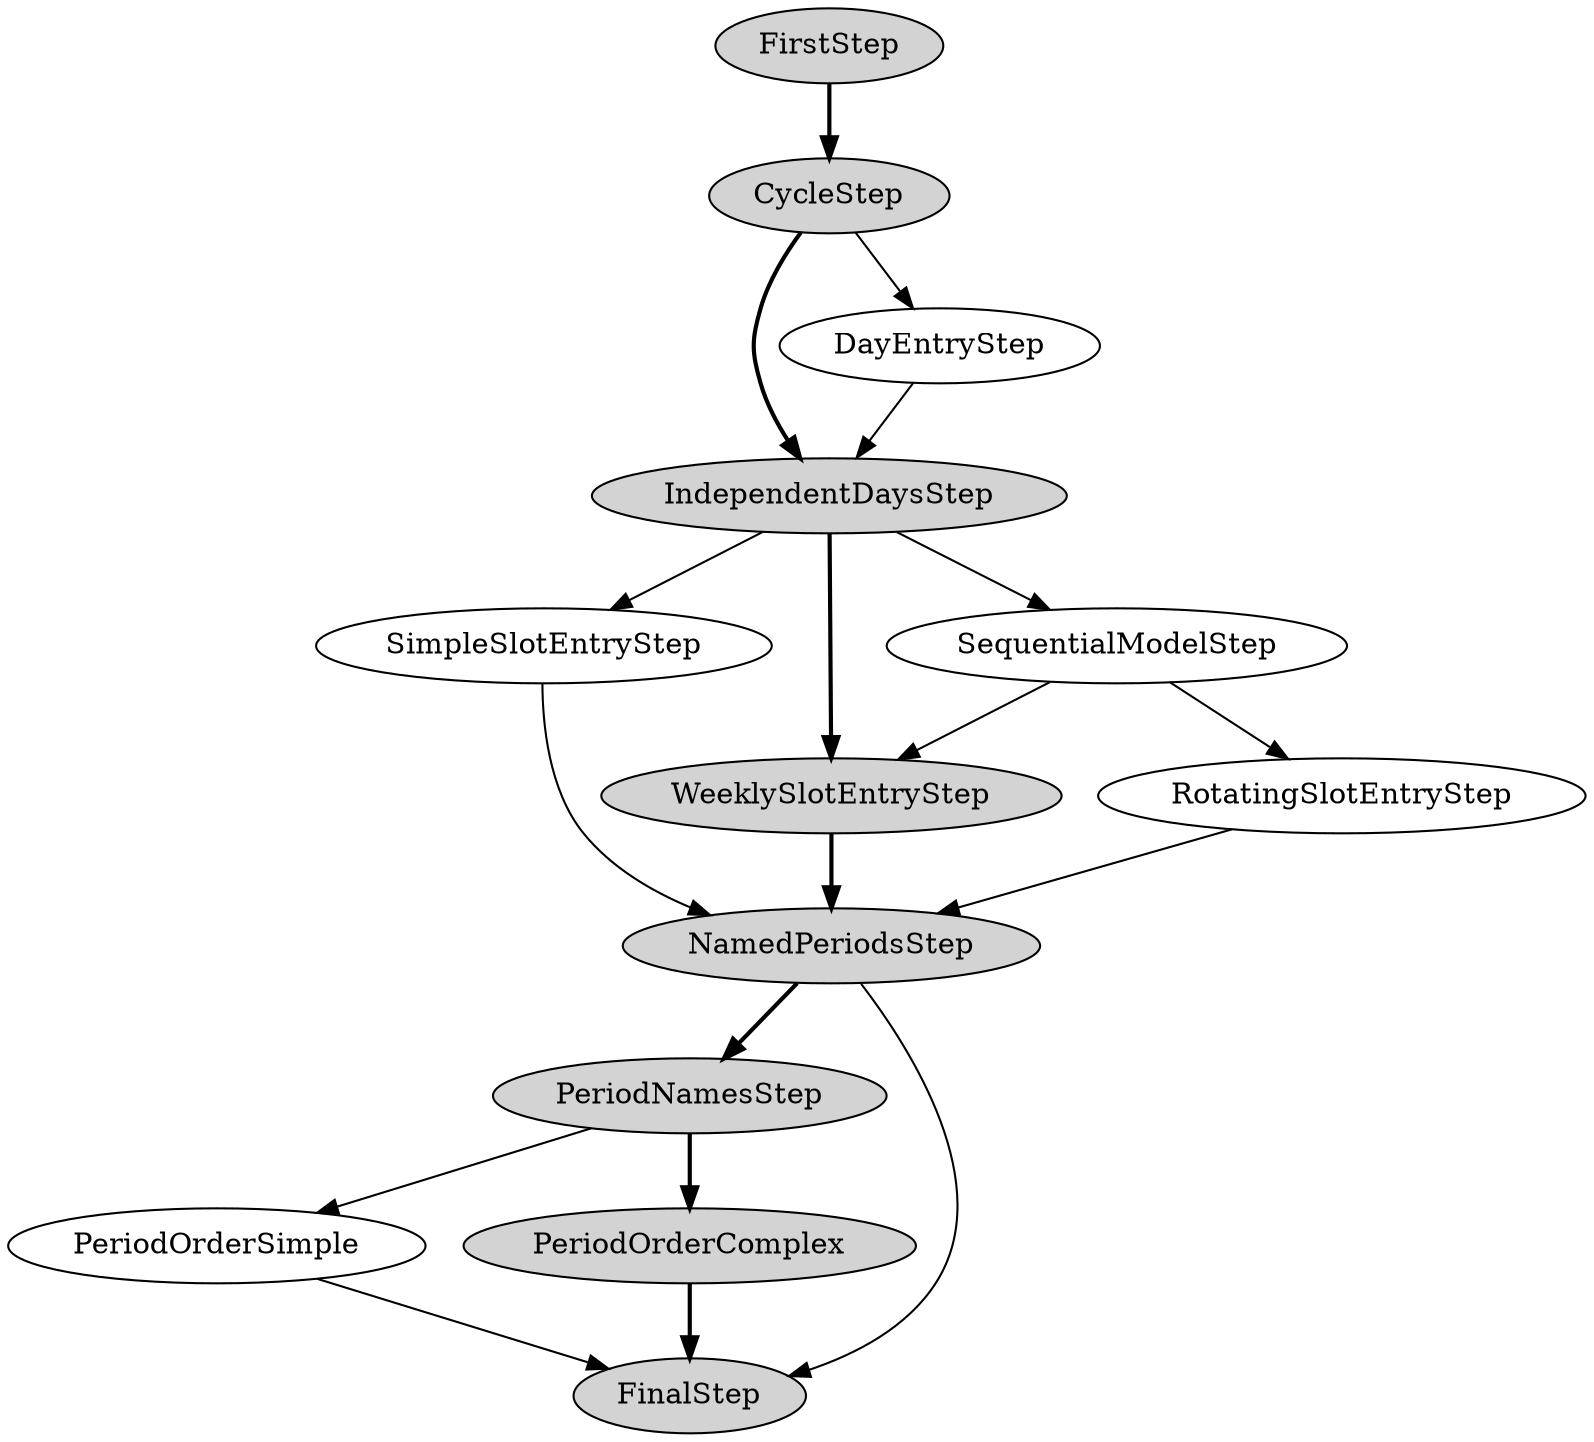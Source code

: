 digraph "Timetable Schema Wizard" {
  FirstStep -> CycleStep [style="bold"];
  CycleStep -> IndependentDaysStep [style="bold"];
  CycleStep -> DayEntryStep;
  DayEntryStep -> IndependentDaysStep;
  IndependentDaysStep -> SimpleSlotEntryStep;
  IndependentDaysStep -> WeeklySlotEntryStep [style="bold"];
  IndependentDaysStep -> SequentialModelStep;
  SequentialModelStep -> WeeklySlotEntryStep;
  SequentialModelStep -> RotatingSlotEntryStep;
  SimpleSlotEntryStep -> NamedPeriodsStep;
  RotatingSlotEntryStep -> NamedPeriodsStep;
  WeeklySlotEntryStep -> NamedPeriodsStep [style="bold"];
  NamedPeriodsStep -> PeriodNamesStep [style="bold"];
  NamedPeriodsStep -> FinalStep;
  PeriodNamesStep -> PeriodOrderSimple;
  PeriodNamesStep -> PeriodOrderComplex [style="bold"];
  PeriodOrderSimple -> FinalStep;
  PeriodOrderComplex -> FinalStep [style="bold"];

  FirstStep[style="filled"];
  CycleStep[style="filled"];
  IndependentDaysStep[style="filled"];
  WeeklySlotEntryStep[style="filled"];
  NamedPeriodsStep[style="filled"];
  PeriodNamesStep[style="filled"];
  PeriodOrderComplex[style="filled"];
  FinalStep[style="filled"];
}
